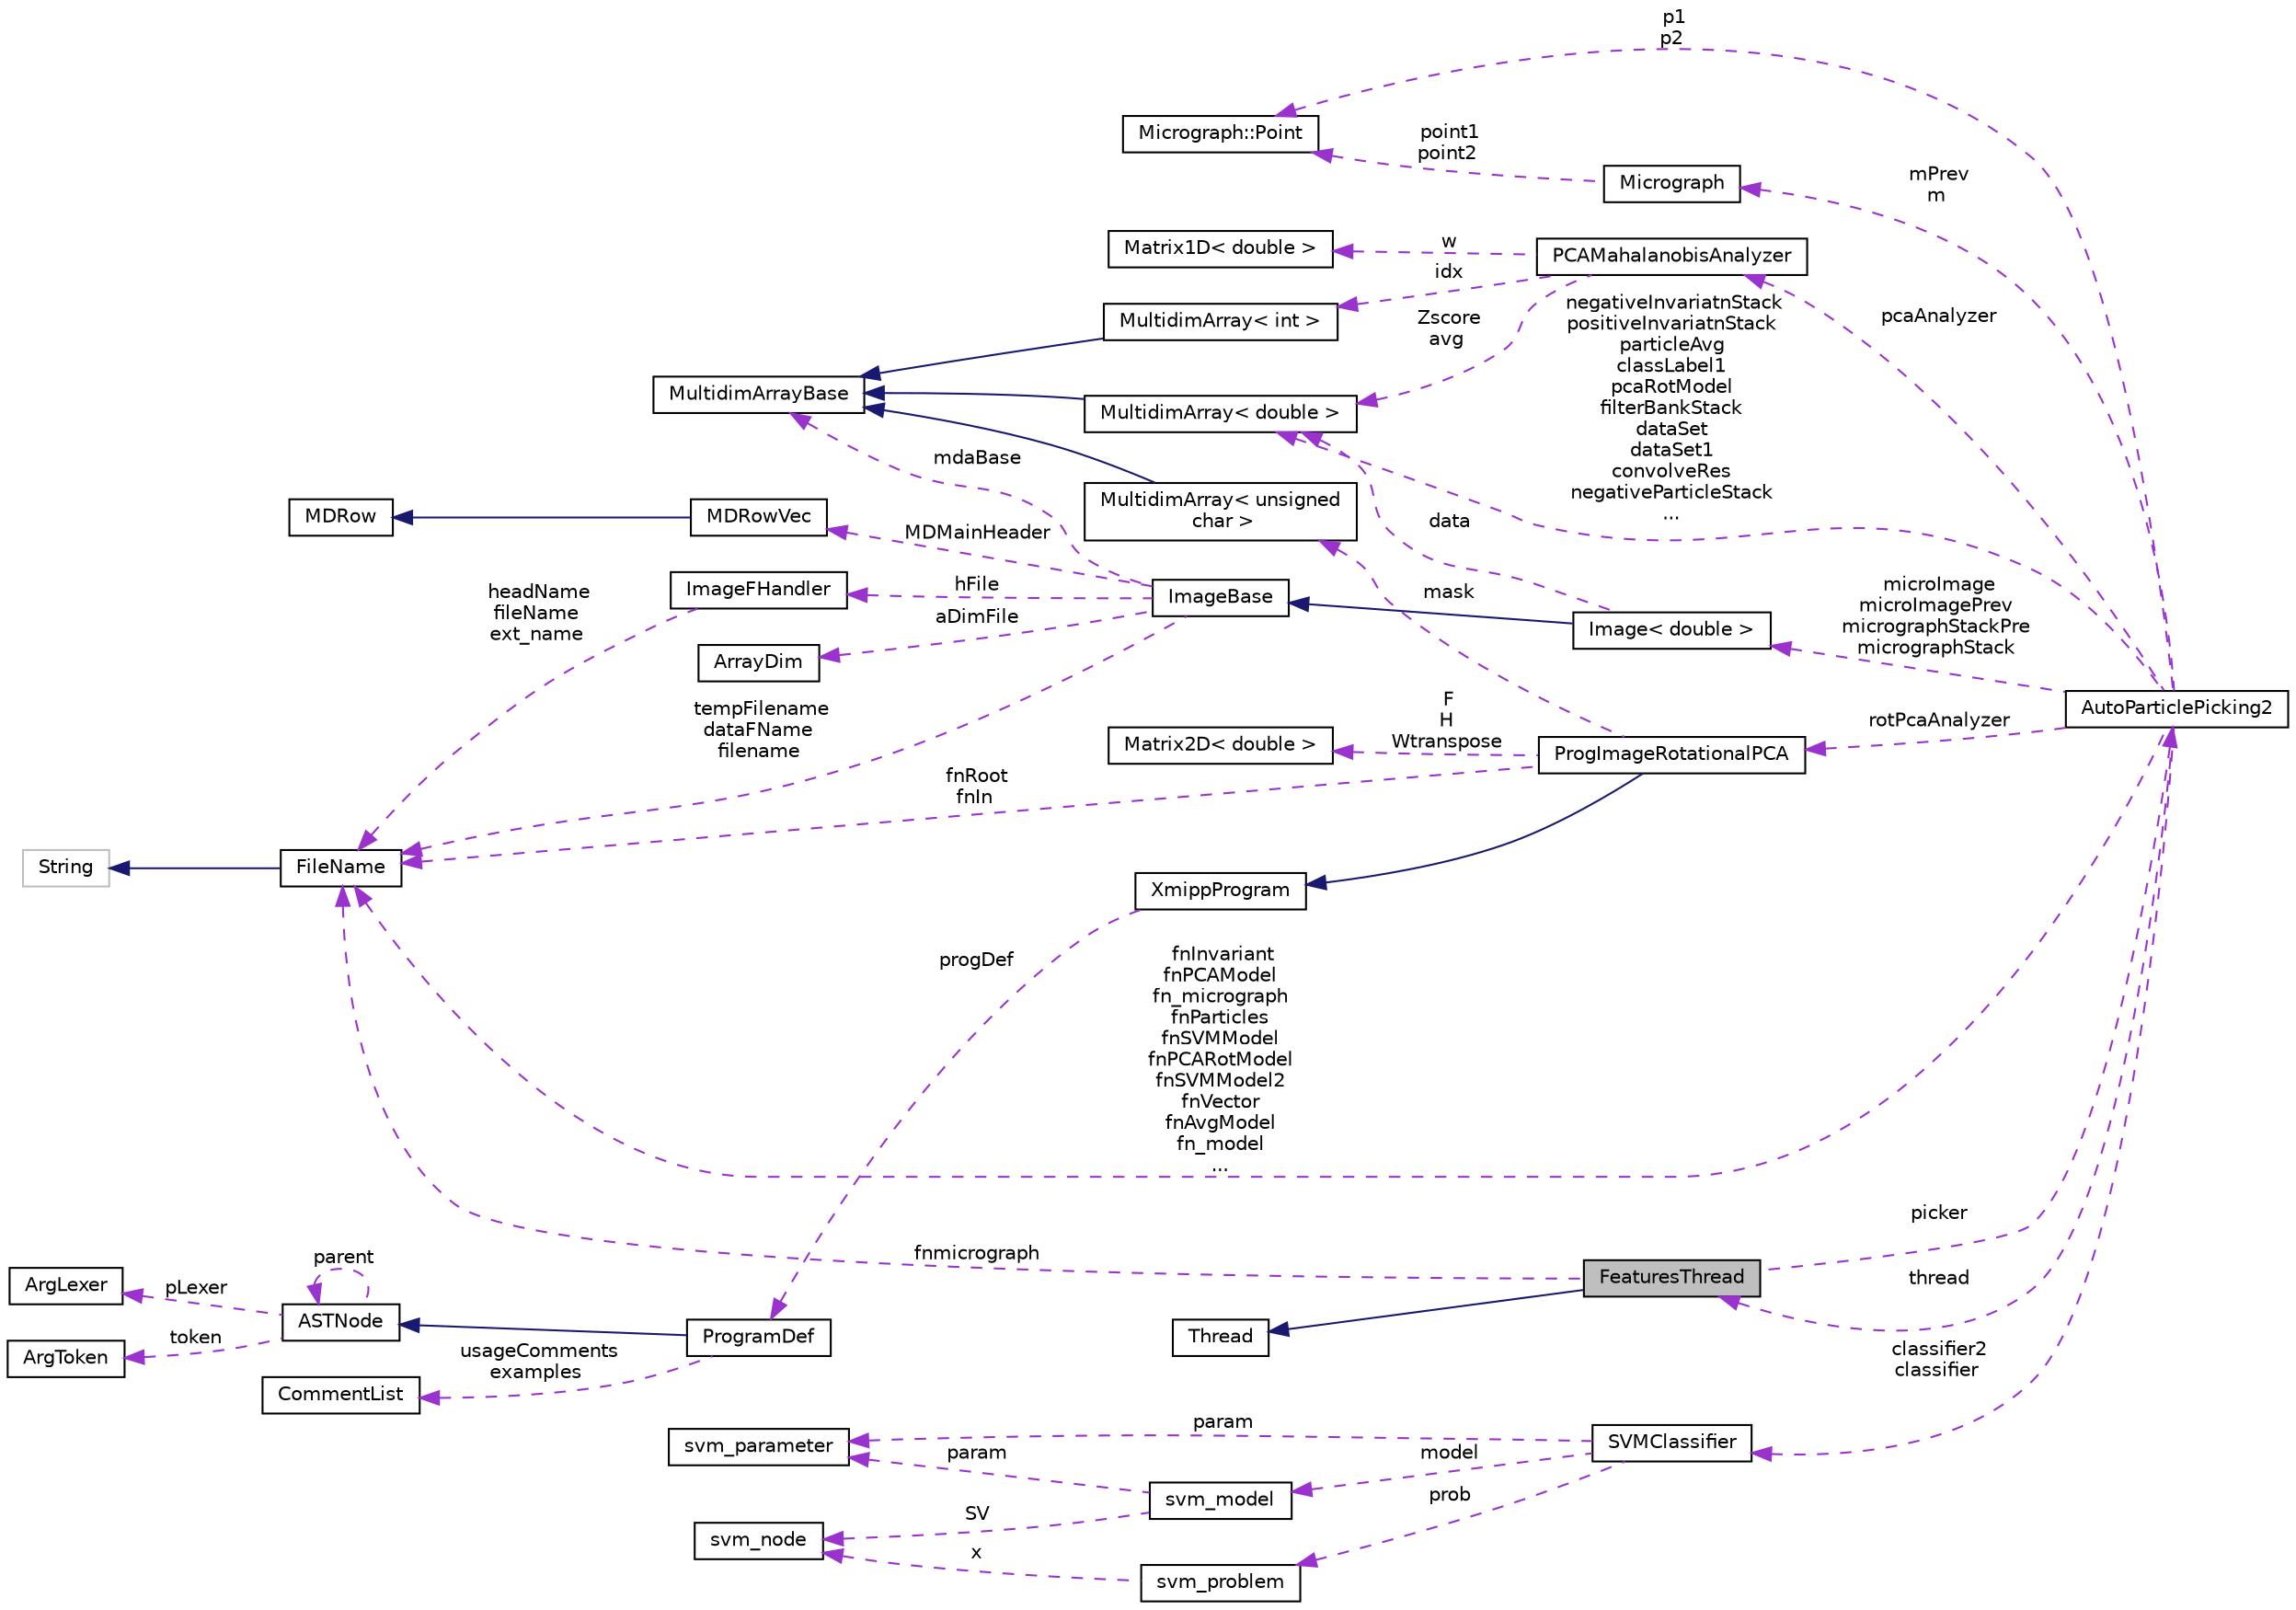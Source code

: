 digraph "FeaturesThread"
{
  edge [fontname="Helvetica",fontsize="10",labelfontname="Helvetica",labelfontsize="10"];
  node [fontname="Helvetica",fontsize="10",shape=record];
  rankdir="LR";
  Node2 [label="FeaturesThread",height=0.2,width=0.4,color="black", fillcolor="grey75", style="filled", fontcolor="black"];
  Node3 -> Node2 [dir="back",color="midnightblue",fontsize="10",style="solid",fontname="Helvetica"];
  Node3 [label="Thread",height=0.2,width=0.4,color="black", fillcolor="white", style="filled",URL="$classThread.html"];
  Node4 -> Node2 [dir="back",color="darkorchid3",fontsize="10",style="dashed",label=" picker" ,fontname="Helvetica"];
  Node4 [label="AutoParticlePicking2",height=0.2,width=0.4,color="black", fillcolor="white", style="filled",URL="$classAutoParticlePicking2.html"];
  Node5 -> Node4 [dir="back",color="darkorchid3",fontsize="10",style="dashed",label=" p1\np2" ,fontname="Helvetica"];
  Node5 [label="Micrograph::Point",height=0.2,width=0.4,color="black", fillcolor="white", style="filled",URL="$structMicrograph_1_1Point.html"];
  Node6 -> Node4 [dir="back",color="darkorchid3",fontsize="10",style="dashed",label=" pcaAnalyzer" ,fontname="Helvetica"];
  Node6 [label="PCAMahalanobisAnalyzer",height=0.2,width=0.4,color="black", fillcolor="white", style="filled",URL="$classPCAMahalanobisAnalyzer.html"];
  Node7 -> Node6 [dir="back",color="darkorchid3",fontsize="10",style="dashed",label=" w" ,fontname="Helvetica"];
  Node7 [label="Matrix1D\< double \>",height=0.2,width=0.4,color="black", fillcolor="white", style="filled",URL="$classMatrix1D.html"];
  Node8 -> Node6 [dir="back",color="darkorchid3",fontsize="10",style="dashed",label=" Zscore\navg" ,fontname="Helvetica"];
  Node8 [label="MultidimArray\< double \>",height=0.2,width=0.4,color="black", fillcolor="white", style="filled",URL="$classMultidimArray.html"];
  Node9 -> Node8 [dir="back",color="midnightblue",fontsize="10",style="solid",fontname="Helvetica"];
  Node9 [label="MultidimArrayBase",height=0.2,width=0.4,color="black", fillcolor="white", style="filled",URL="$classMultidimArrayBase.html"];
  Node10 -> Node6 [dir="back",color="darkorchid3",fontsize="10",style="dashed",label=" idx" ,fontname="Helvetica"];
  Node10 [label="MultidimArray\< int \>",height=0.2,width=0.4,color="black", fillcolor="white", style="filled",URL="$classMultidimArray.html"];
  Node9 -> Node10 [dir="back",color="midnightblue",fontsize="10",style="solid",fontname="Helvetica"];
  Node2 -> Node4 [dir="back",color="darkorchid3",fontsize="10",style="dashed",label=" thread" ,fontname="Helvetica"];
  Node11 -> Node4 [dir="back",color="darkorchid3",fontsize="10",style="dashed",label=" classifier2\nclassifier" ,fontname="Helvetica"];
  Node11 [label="SVMClassifier",height=0.2,width=0.4,color="black", fillcolor="white", style="filled",URL="$classSVMClassifier.html"];
  Node12 -> Node11 [dir="back",color="darkorchid3",fontsize="10",style="dashed",label=" prob" ,fontname="Helvetica"];
  Node12 [label="svm_problem",height=0.2,width=0.4,color="black", fillcolor="white", style="filled",URL="$structsvm__problem.html"];
  Node13 -> Node12 [dir="back",color="darkorchid3",fontsize="10",style="dashed",label=" x" ,fontname="Helvetica"];
  Node13 [label="svm_node",height=0.2,width=0.4,color="black", fillcolor="white", style="filled",URL="$structsvm__node.html"];
  Node14 -> Node11 [dir="back",color="darkorchid3",fontsize="10",style="dashed",label=" model" ,fontname="Helvetica"];
  Node14 [label="svm_model",height=0.2,width=0.4,color="black", fillcolor="white", style="filled",URL="$structsvm__model.html"];
  Node13 -> Node14 [dir="back",color="darkorchid3",fontsize="10",style="dashed",label=" SV" ,fontname="Helvetica"];
  Node15 -> Node14 [dir="back",color="darkorchid3",fontsize="10",style="dashed",label=" param" ,fontname="Helvetica"];
  Node15 [label="svm_parameter",height=0.2,width=0.4,color="black", fillcolor="white", style="filled",URL="$structsvm__parameter.html"];
  Node15 -> Node11 [dir="back",color="darkorchid3",fontsize="10",style="dashed",label=" param" ,fontname="Helvetica"];
  Node16 -> Node4 [dir="back",color="darkorchid3",fontsize="10",style="dashed",label=" mPrev\nm" ,fontname="Helvetica"];
  Node16 [label="Micrograph",height=0.2,width=0.4,color="black", fillcolor="white", style="filled",URL="$classMicrograph.html"];
  Node5 -> Node16 [dir="back",color="darkorchid3",fontsize="10",style="dashed",label=" point1\npoint2" ,fontname="Helvetica"];
  Node17 -> Node4 [dir="back",color="darkorchid3",fontsize="10",style="dashed",label=" rotPcaAnalyzer" ,fontname="Helvetica"];
  Node17 [label="ProgImageRotationalPCA",height=0.2,width=0.4,color="black", fillcolor="white", style="filled",URL="$classProgImageRotationalPCA.html"];
  Node18 -> Node17 [dir="back",color="midnightblue",fontsize="10",style="solid",fontname="Helvetica"];
  Node18 [label="XmippProgram",height=0.2,width=0.4,color="black", fillcolor="white", style="filled",URL="$classXmippProgram.html"];
  Node19 -> Node18 [dir="back",color="darkorchid3",fontsize="10",style="dashed",label=" progDef" ,fontname="Helvetica"];
  Node19 [label="ProgramDef",height=0.2,width=0.4,color="black", fillcolor="white", style="filled",URL="$classProgramDef.html"];
  Node20 -> Node19 [dir="back",color="midnightblue",fontsize="10",style="solid",fontname="Helvetica"];
  Node20 [label="ASTNode",height=0.2,width=0.4,color="black", fillcolor="white", style="filled",URL="$classASTNode.html"];
  Node21 -> Node20 [dir="back",color="darkorchid3",fontsize="10",style="dashed",label=" token" ,fontname="Helvetica"];
  Node21 [label="ArgToken",height=0.2,width=0.4,color="black", fillcolor="white", style="filled",URL="$classArgToken.html"];
  Node22 -> Node20 [dir="back",color="darkorchid3",fontsize="10",style="dashed",label=" pLexer" ,fontname="Helvetica"];
  Node22 [label="ArgLexer",height=0.2,width=0.4,color="black", fillcolor="white", style="filled",URL="$classArgLexer.html"];
  Node20 -> Node20 [dir="back",color="darkorchid3",fontsize="10",style="dashed",label=" parent" ,fontname="Helvetica"];
  Node23 -> Node19 [dir="back",color="darkorchid3",fontsize="10",style="dashed",label=" usageComments\nexamples" ,fontname="Helvetica"];
  Node23 [label="CommentList",height=0.2,width=0.4,color="black", fillcolor="white", style="filled",URL="$classCommentList.html"];
  Node24 -> Node17 [dir="back",color="darkorchid3",fontsize="10",style="dashed",label=" F\nH\nWtranspose" ,fontname="Helvetica"];
  Node24 [label="Matrix2D\< double \>",height=0.2,width=0.4,color="black", fillcolor="white", style="filled",URL="$classMatrix2D.html"];
  Node25 -> Node17 [dir="back",color="darkorchid3",fontsize="10",style="dashed",label=" mask" ,fontname="Helvetica"];
  Node25 [label="MultidimArray\< unsigned\l char \>",height=0.2,width=0.4,color="black", fillcolor="white", style="filled",URL="$classMultidimArray.html"];
  Node9 -> Node25 [dir="back",color="midnightblue",fontsize="10",style="solid",fontname="Helvetica"];
  Node26 -> Node17 [dir="back",color="darkorchid3",fontsize="10",style="dashed",label=" fnRoot\nfnIn" ,fontname="Helvetica"];
  Node26 [label="FileName",height=0.2,width=0.4,color="black", fillcolor="white", style="filled",URL="$classFileName.html"];
  Node27 -> Node26 [dir="back",color="midnightblue",fontsize="10",style="solid",fontname="Helvetica"];
  Node27 [label="String",height=0.2,width=0.4,color="grey75", fillcolor="white", style="filled"];
  Node28 -> Node4 [dir="back",color="darkorchid3",fontsize="10",style="dashed",label=" microImage\nmicroImagePrev\nmicrographStackPre\nmicrographStack" ,fontname="Helvetica"];
  Node28 [label="Image\< double \>",height=0.2,width=0.4,color="black", fillcolor="white", style="filled",URL="$classImage.html"];
  Node29 -> Node28 [dir="back",color="midnightblue",fontsize="10",style="solid",fontname="Helvetica"];
  Node29 [label="ImageBase",height=0.2,width=0.4,color="black", fillcolor="white", style="filled",URL="$classImageBase.html",tooltip="Image base class. "];
  Node9 -> Node29 [dir="back",color="darkorchid3",fontsize="10",style="dashed",label=" mdaBase" ,fontname="Helvetica"];
  Node30 -> Node29 [dir="back",color="darkorchid3",fontsize="10",style="dashed",label=" MDMainHeader" ,fontname="Helvetica"];
  Node30 [label="MDRowVec",height=0.2,width=0.4,color="black", fillcolor="white", style="filled",URL="$classMDRowVec.html"];
  Node31 -> Node30 [dir="back",color="midnightblue",fontsize="10",style="solid",fontname="Helvetica"];
  Node31 [label="MDRow",height=0.2,width=0.4,color="black", fillcolor="white", style="filled",URL="$classMDRow.html"];
  Node32 -> Node29 [dir="back",color="darkorchid3",fontsize="10",style="dashed",label=" hFile" ,fontname="Helvetica"];
  Node32 [label="ImageFHandler",height=0.2,width=0.4,color="black", fillcolor="white", style="filled",URL="$structImageFHandler.html"];
  Node26 -> Node32 [dir="back",color="darkorchid3",fontsize="10",style="dashed",label=" headName\nfileName\next_name" ,fontname="Helvetica"];
  Node33 -> Node29 [dir="back",color="darkorchid3",fontsize="10",style="dashed",label=" aDimFile" ,fontname="Helvetica"];
  Node33 [label="ArrayDim",height=0.2,width=0.4,color="black", fillcolor="white", style="filled",URL="$structArrayDim.html"];
  Node26 -> Node29 [dir="back",color="darkorchid3",fontsize="10",style="dashed",label=" tempFilename\ndataFName\nfilename" ,fontname="Helvetica"];
  Node8 -> Node28 [dir="back",color="darkorchid3",fontsize="10",style="dashed",label=" data" ,fontname="Helvetica"];
  Node8 -> Node4 [dir="back",color="darkorchid3",fontsize="10",style="dashed",label=" negativeInvariatnStack\npositiveInvariatnStack\nparticleAvg\nclassLabel1\npcaRotModel\nfilterBankStack\ndataSet\ndataSet1\nconvolveRes\nnegativeParticleStack\n..." ,fontname="Helvetica"];
  Node26 -> Node4 [dir="back",color="darkorchid3",fontsize="10",style="dashed",label=" fnInvariant\nfnPCAModel\nfn_micrograph\nfnParticles\nfnSVMModel\nfnPCARotModel\nfnSVMModel2\nfnVector\nfnAvgModel\nfn_model\n..." ,fontname="Helvetica"];
  Node26 -> Node2 [dir="back",color="darkorchid3",fontsize="10",style="dashed",label=" fnmicrograph" ,fontname="Helvetica"];
}

